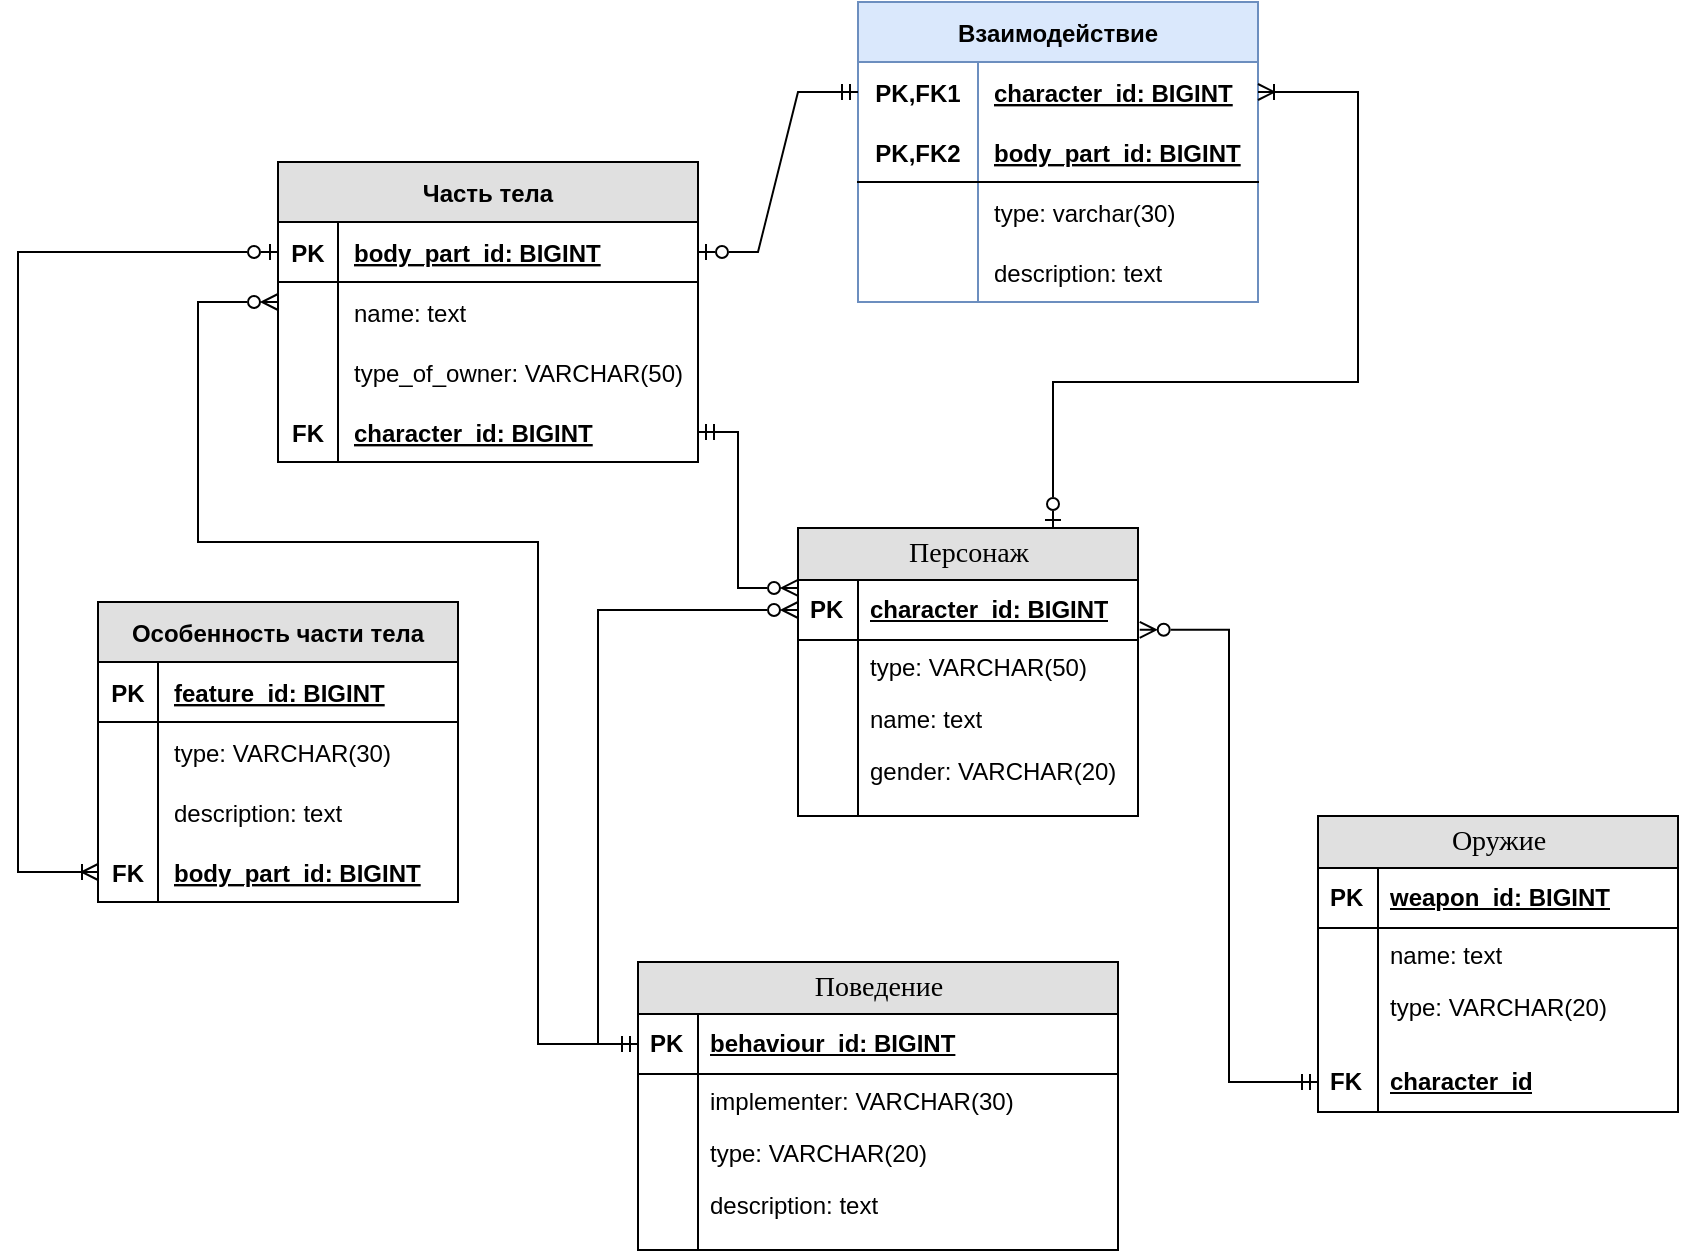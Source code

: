 <mxfile version="20.8.23" type="device"><diagram name="Page-1" id="e56a1550-8fbb-45ad-956c-1786394a9013"><mxGraphModel dx="1193" dy="651" grid="1" gridSize="10" guides="1" tooltips="1" connect="1" arrows="1" fold="1" page="1" pageScale="1" pageWidth="1100" pageHeight="850" background="none" math="0" shadow="0"><root><mxCell id="0"/><mxCell id="1" parent="0"/><mxCell id="2e49270ec7c68f3f-8" value="Персонаж" style="swimlane;html=1;fontStyle=0;childLayout=stackLayout;horizontal=1;startSize=26;fillColor=#e0e0e0;horizontalStack=0;resizeParent=1;resizeLast=0;collapsible=1;marginBottom=0;swimlaneFillColor=#ffffff;align=center;rounded=0;shadow=0;comic=0;labelBackgroundColor=none;strokeWidth=1;fontFamily=Verdana;fontSize=14;swimlaneLine=1;" parent="1" vertex="1"><mxGeometry x="420" y="293" width="170" height="144" as="geometry"/></mxCell><mxCell id="2e49270ec7c68f3f-9" value="character_id: BIGINT" style="shape=partialRectangle;top=0;left=0;right=0;bottom=1;html=1;align=left;verticalAlign=middle;fillColor=none;spacingLeft=34;spacingRight=4;whiteSpace=wrap;overflow=hidden;rotatable=0;points=[[0,0.5],[1,0.5]];portConstraint=eastwest;dropTarget=0;fontStyle=5;" parent="2e49270ec7c68f3f-8" vertex="1"><mxGeometry y="26" width="170" height="30" as="geometry"/></mxCell><mxCell id="2e49270ec7c68f3f-10" value="&lt;b&gt;PK&lt;/b&gt;" style="shape=partialRectangle;top=0;left=0;bottom=0;html=1;fillColor=none;align=left;verticalAlign=middle;spacingLeft=4;spacingRight=4;whiteSpace=wrap;overflow=hidden;rotatable=0;points=[];portConstraint=eastwest;part=1;" parent="2e49270ec7c68f3f-9" vertex="1" connectable="0"><mxGeometry width="30" height="30" as="geometry"/></mxCell><mxCell id="2e49270ec7c68f3f-11" value="type: VARCHAR(50)" style="shape=partialRectangle;top=0;left=0;right=0;bottom=0;html=1;align=left;verticalAlign=top;fillColor=none;spacingLeft=34;spacingRight=4;whiteSpace=wrap;overflow=hidden;rotatable=0;points=[[0,0.5],[1,0.5]];portConstraint=eastwest;dropTarget=0;" parent="2e49270ec7c68f3f-8" vertex="1"><mxGeometry y="56" width="170" height="26" as="geometry"/></mxCell><mxCell id="2e49270ec7c68f3f-12" value="" style="shape=partialRectangle;top=0;left=0;bottom=0;html=1;fillColor=none;align=left;verticalAlign=top;spacingLeft=4;spacingRight=4;whiteSpace=wrap;overflow=hidden;rotatable=0;points=[];portConstraint=eastwest;part=1;" parent="2e49270ec7c68f3f-11" vertex="1" connectable="0"><mxGeometry width="30" height="26" as="geometry"/></mxCell><mxCell id="2e49270ec7c68f3f-13" value="name: text" style="shape=partialRectangle;top=0;left=0;right=0;bottom=0;html=1;align=left;verticalAlign=top;fillColor=none;spacingLeft=34;spacingRight=4;whiteSpace=wrap;overflow=hidden;rotatable=0;points=[[0,0.5],[1,0.5]];portConstraint=eastwest;dropTarget=0;" parent="2e49270ec7c68f3f-8" vertex="1"><mxGeometry y="82" width="170" height="26" as="geometry"/></mxCell><mxCell id="2e49270ec7c68f3f-14" value="" style="shape=partialRectangle;top=0;left=0;bottom=0;html=1;fillColor=none;align=left;verticalAlign=top;spacingLeft=4;spacingRight=4;whiteSpace=wrap;overflow=hidden;rotatable=0;points=[];portConstraint=eastwest;part=1;" parent="2e49270ec7c68f3f-13" vertex="1" connectable="0"><mxGeometry width="30" height="26" as="geometry"/></mxCell><mxCell id="2e49270ec7c68f3f-15" value="gender: VARCHAR(20)" style="shape=partialRectangle;top=0;left=0;right=0;bottom=0;html=1;align=left;verticalAlign=top;fillColor=none;spacingLeft=34;spacingRight=4;whiteSpace=wrap;overflow=hidden;rotatable=0;points=[[0,0.5],[1,0.5]];portConstraint=eastwest;dropTarget=0;" parent="2e49270ec7c68f3f-8" vertex="1"><mxGeometry y="108" width="170" height="26" as="geometry"/></mxCell><mxCell id="2e49270ec7c68f3f-16" value="" style="shape=partialRectangle;top=0;left=0;bottom=0;html=1;fillColor=none;align=left;verticalAlign=top;spacingLeft=4;spacingRight=4;whiteSpace=wrap;overflow=hidden;rotatable=0;points=[];portConstraint=eastwest;part=1;" parent="2e49270ec7c68f3f-15" vertex="1" connectable="0"><mxGeometry width="30" height="26" as="geometry"/></mxCell><mxCell id="2e49270ec7c68f3f-17" value="" style="shape=partialRectangle;top=0;left=0;right=0;bottom=0;html=1;align=left;verticalAlign=top;fillColor=none;spacingLeft=34;spacingRight=4;whiteSpace=wrap;overflow=hidden;rotatable=0;points=[[0,0.5],[1,0.5]];portConstraint=eastwest;dropTarget=0;" parent="2e49270ec7c68f3f-8" vertex="1"><mxGeometry y="134" width="170" height="10" as="geometry"/></mxCell><mxCell id="2e49270ec7c68f3f-18" value="" style="shape=partialRectangle;top=0;left=0;bottom=0;html=1;fillColor=none;align=left;verticalAlign=top;spacingLeft=4;spacingRight=4;whiteSpace=wrap;overflow=hidden;rotatable=0;points=[];portConstraint=eastwest;part=1;" parent="2e49270ec7c68f3f-17" vertex="1" connectable="0"><mxGeometry width="30" height="10" as="geometry"/></mxCell><mxCell id="fc61749HT4VsShtPEvPj-30" value="Поведение" style="swimlane;html=1;fontStyle=0;childLayout=stackLayout;horizontal=1;startSize=26;fillColor=#E0E0E0;horizontalStack=0;resizeParent=1;resizeLast=0;collapsible=1;marginBottom=0;swimlaneFillColor=#ffffff;align=center;rounded=0;shadow=0;comic=0;labelBackgroundColor=none;strokeWidth=1;fontFamily=Verdana;fontSize=14;swimlaneLine=1;" parent="1" vertex="1"><mxGeometry x="340" y="510" width="240" height="144" as="geometry"/></mxCell><mxCell id="fc61749HT4VsShtPEvPj-31" value="behaviour_id: BIGINT" style="shape=partialRectangle;top=0;left=0;right=0;bottom=1;html=1;align=left;verticalAlign=middle;fillColor=none;spacingLeft=34;spacingRight=4;whiteSpace=wrap;overflow=hidden;rotatable=0;points=[[0,0.5],[1,0.5]];portConstraint=eastwest;dropTarget=0;fontStyle=5;" parent="fc61749HT4VsShtPEvPj-30" vertex="1"><mxGeometry y="26" width="240" height="30" as="geometry"/></mxCell><mxCell id="fc61749HT4VsShtPEvPj-32" value="PK" style="shape=partialRectangle;top=0;left=0;bottom=0;html=1;fillColor=none;align=left;verticalAlign=middle;spacingLeft=4;spacingRight=4;whiteSpace=wrap;overflow=hidden;rotatable=0;points=[];portConstraint=eastwest;part=1;fontStyle=1" parent="fc61749HT4VsShtPEvPj-31" vertex="1" connectable="0"><mxGeometry width="30" height="30" as="geometry"/></mxCell><mxCell id="fc61749HT4VsShtPEvPj-33" value="implementer: VARCHAR(30)" style="shape=partialRectangle;top=0;left=0;right=0;bottom=0;html=1;align=left;verticalAlign=top;fillColor=none;spacingLeft=34;spacingRight=4;whiteSpace=wrap;overflow=hidden;rotatable=0;points=[[0,0.5],[1,0.5]];portConstraint=eastwest;dropTarget=0;" parent="fc61749HT4VsShtPEvPj-30" vertex="1"><mxGeometry y="56" width="240" height="26" as="geometry"/></mxCell><mxCell id="fc61749HT4VsShtPEvPj-34" value="" style="shape=partialRectangle;top=0;left=0;bottom=0;html=1;fillColor=none;align=left;verticalAlign=top;spacingLeft=4;spacingRight=4;whiteSpace=wrap;overflow=hidden;rotatable=0;points=[];portConstraint=eastwest;part=1;" parent="fc61749HT4VsShtPEvPj-33" vertex="1" connectable="0"><mxGeometry width="30" height="26" as="geometry"/></mxCell><mxCell id="fc61749HT4VsShtPEvPj-35" value="type: VARCHAR(20)" style="shape=partialRectangle;top=0;left=0;right=0;bottom=0;html=1;align=left;verticalAlign=top;fillColor=none;spacingLeft=34;spacingRight=4;whiteSpace=wrap;overflow=hidden;rotatable=0;points=[[0,0.5],[1,0.5]];portConstraint=eastwest;dropTarget=0;" parent="fc61749HT4VsShtPEvPj-30" vertex="1"><mxGeometry y="82" width="240" height="26" as="geometry"/></mxCell><mxCell id="fc61749HT4VsShtPEvPj-36" value="" style="shape=partialRectangle;top=0;left=0;bottom=0;html=1;fillColor=none;align=left;verticalAlign=top;spacingLeft=4;spacingRight=4;whiteSpace=wrap;overflow=hidden;rotatable=0;points=[];portConstraint=eastwest;part=1;" parent="fc61749HT4VsShtPEvPj-35" vertex="1" connectable="0"><mxGeometry width="30" height="26" as="geometry"/></mxCell><mxCell id="fc61749HT4VsShtPEvPj-37" value="description: text" style="shape=partialRectangle;top=0;left=0;right=0;bottom=0;html=1;align=left;verticalAlign=top;fillColor=none;spacingLeft=34;spacingRight=4;whiteSpace=wrap;overflow=hidden;rotatable=0;points=[[0,0.5],[1,0.5]];portConstraint=eastwest;dropTarget=0;" parent="fc61749HT4VsShtPEvPj-30" vertex="1"><mxGeometry y="108" width="240" height="26" as="geometry"/></mxCell><mxCell id="fc61749HT4VsShtPEvPj-38" value="" style="shape=partialRectangle;top=0;left=0;bottom=0;html=1;fillColor=none;align=left;verticalAlign=top;spacingLeft=4;spacingRight=4;whiteSpace=wrap;overflow=hidden;rotatable=0;points=[];portConstraint=eastwest;part=1;" parent="fc61749HT4VsShtPEvPj-37" vertex="1" connectable="0"><mxGeometry width="30" height="26" as="geometry"/></mxCell><mxCell id="fc61749HT4VsShtPEvPj-39" value="" style="shape=partialRectangle;top=0;left=0;right=0;bottom=0;html=1;align=left;verticalAlign=top;fillColor=none;spacingLeft=34;spacingRight=4;whiteSpace=wrap;overflow=hidden;rotatable=0;points=[[0,0.5],[1,0.5]];portConstraint=eastwest;dropTarget=0;" parent="fc61749HT4VsShtPEvPj-30" vertex="1"><mxGeometry y="134" width="240" height="10" as="geometry"/></mxCell><mxCell id="fc61749HT4VsShtPEvPj-40" value="" style="shape=partialRectangle;top=0;left=0;bottom=0;html=1;fillColor=none;align=left;verticalAlign=top;spacingLeft=4;spacingRight=4;whiteSpace=wrap;overflow=hidden;rotatable=0;points=[];portConstraint=eastwest;part=1;" parent="fc61749HT4VsShtPEvPj-39" vertex="1" connectable="0"><mxGeometry width="30" height="10" as="geometry"/></mxCell><mxCell id="fc61749HT4VsShtPEvPj-63" value="" style="edgeStyle=orthogonalEdgeStyle;fontSize=12;html=1;endArrow=ERmandOne;endFill=0;rounded=0;startArrow=ERzeroToMany;startFill=0;entryX=0;entryY=0.5;entryDx=0;entryDy=0;exitX=0;exitY=0.5;exitDx=0;exitDy=0;" parent="1" source="2e49270ec7c68f3f-9" target="fc61749HT4VsShtPEvPj-31" edge="1"><mxGeometry width="100" height="100" relative="1" as="geometry"><mxPoint x="510" y="140" as="sourcePoint"/><mxPoint x="800" y="329" as="targetPoint"/><Array as="points"><mxPoint x="320" y="334"/><mxPoint x="320" y="551"/></Array></mxGeometry></mxCell><mxCell id="fc61749HT4VsShtPEvPj-66" value="" style="fontSize=12;html=1;endArrow=ERmandOne;startArrow=ERzeroToMany;rounded=0;startFill=0;endFill=0;entryX=0;entryY=0.5;entryDx=0;entryDy=0;exitX=1.005;exitY=0.83;exitDx=0;exitDy=0;edgeStyle=elbowEdgeStyle;exitPerimeter=0;" parent="1" source="2e49270ec7c68f3f-9" target="fc61749HT4VsShtPEvPj-109" edge="1"><mxGeometry width="100" height="100" relative="1" as="geometry"><mxPoint x="310" y="280" as="sourcePoint"/><mxPoint x="660" y="485" as="targetPoint"/></mxGeometry></mxCell><mxCell id="fc61749HT4VsShtPEvPj-98" value="Оружие" style="swimlane;html=1;fontStyle=0;childLayout=stackLayout;horizontal=1;startSize=26;fillColor=#e0e0e0;horizontalStack=0;resizeParent=1;resizeLast=0;collapsible=1;marginBottom=0;swimlaneFillColor=#ffffff;align=center;rounded=0;shadow=0;comic=0;labelBackgroundColor=none;strokeWidth=1;fontFamily=Verdana;fontSize=14;swimlaneLine=1;" parent="1" vertex="1"><mxGeometry x="680" y="437" width="180" height="148" as="geometry"/></mxCell><mxCell id="fc61749HT4VsShtPEvPj-99" value="weapon_id: BIGINT" style="shape=partialRectangle;top=0;left=0;right=0;bottom=1;html=1;align=left;verticalAlign=middle;fillColor=none;spacingLeft=34;spacingRight=4;whiteSpace=wrap;overflow=hidden;rotatable=0;points=[[0,0.5],[1,0.5]];portConstraint=eastwest;dropTarget=0;fontStyle=5;" parent="fc61749HT4VsShtPEvPj-98" vertex="1"><mxGeometry y="26" width="180" height="30" as="geometry"/></mxCell><mxCell id="fc61749HT4VsShtPEvPj-100" value="PK" style="shape=partialRectangle;top=0;left=0;bottom=0;html=1;fillColor=none;align=left;verticalAlign=middle;spacingLeft=4;spacingRight=4;whiteSpace=wrap;overflow=hidden;rotatable=0;points=[];portConstraint=eastwest;part=1;fontStyle=1" parent="fc61749HT4VsShtPEvPj-99" vertex="1" connectable="0"><mxGeometry width="30" height="30" as="geometry"/></mxCell><mxCell id="fc61749HT4VsShtPEvPj-101" value="name: text" style="shape=partialRectangle;top=0;left=0;right=0;bottom=0;html=1;align=left;verticalAlign=top;fillColor=none;spacingLeft=34;spacingRight=4;whiteSpace=wrap;overflow=hidden;rotatable=0;points=[[0,0.5],[1,0.5]];portConstraint=eastwest;dropTarget=0;" parent="fc61749HT4VsShtPEvPj-98" vertex="1"><mxGeometry y="56" width="180" height="26" as="geometry"/></mxCell><mxCell id="fc61749HT4VsShtPEvPj-102" value="" style="shape=partialRectangle;top=0;left=0;bottom=0;html=1;fillColor=none;align=left;verticalAlign=top;spacingLeft=4;spacingRight=4;whiteSpace=wrap;overflow=hidden;rotatable=0;points=[];portConstraint=eastwest;part=1;" parent="fc61749HT4VsShtPEvPj-101" vertex="1" connectable="0"><mxGeometry width="30" height="26" as="geometry"/></mxCell><mxCell id="fc61749HT4VsShtPEvPj-103" value="type: VARCHAR(20)" style="shape=partialRectangle;top=0;left=0;right=0;bottom=0;html=1;align=left;verticalAlign=top;fillColor=none;spacingLeft=34;spacingRight=4;whiteSpace=wrap;overflow=hidden;rotatable=0;points=[[0,0.5],[1,0.5]];portConstraint=eastwest;dropTarget=0;" parent="fc61749HT4VsShtPEvPj-98" vertex="1"><mxGeometry y="82" width="180" height="26" as="geometry"/></mxCell><mxCell id="fc61749HT4VsShtPEvPj-104" value="" style="shape=partialRectangle;top=0;left=0;bottom=0;html=1;fillColor=none;align=left;verticalAlign=top;spacingLeft=4;spacingRight=4;whiteSpace=wrap;overflow=hidden;rotatable=0;points=[];portConstraint=eastwest;part=1;" parent="fc61749HT4VsShtPEvPj-103" vertex="1" connectable="0"><mxGeometry width="30" height="26" as="geometry"/></mxCell><mxCell id="fc61749HT4VsShtPEvPj-107" value="" style="shape=partialRectangle;top=0;left=0;right=0;bottom=0;html=1;align=left;verticalAlign=top;fillColor=none;spacingLeft=34;spacingRight=4;whiteSpace=wrap;overflow=hidden;rotatable=0;points=[[0,0.5],[1,0.5]];portConstraint=eastwest;dropTarget=0;" parent="fc61749HT4VsShtPEvPj-98" vertex="1"><mxGeometry y="108" width="180" height="10" as="geometry"/></mxCell><mxCell id="fc61749HT4VsShtPEvPj-108" value="" style="shape=partialRectangle;top=0;left=0;bottom=0;html=1;fillColor=none;align=left;verticalAlign=top;spacingLeft=4;spacingRight=4;whiteSpace=wrap;overflow=hidden;rotatable=0;points=[];portConstraint=eastwest;part=1;" parent="fc61749HT4VsShtPEvPj-107" vertex="1" connectable="0"><mxGeometry width="30" height="10" as="geometry"/></mxCell><mxCell id="fc61749HT4VsShtPEvPj-109" value="character_id" style="shape=partialRectangle;top=0;left=0;right=0;bottom=1;html=1;align=left;verticalAlign=middle;fillColor=none;spacingLeft=34;spacingRight=4;whiteSpace=wrap;overflow=hidden;rotatable=0;points=[[0,0.5],[1,0.5]];portConstraint=eastwest;dropTarget=0;fontStyle=5;" parent="fc61749HT4VsShtPEvPj-98" vertex="1"><mxGeometry y="118" width="180" height="30" as="geometry"/></mxCell><mxCell id="fc61749HT4VsShtPEvPj-110" value="FK" style="shape=partialRectangle;top=0;left=0;bottom=0;html=1;fillColor=none;align=left;verticalAlign=middle;spacingLeft=4;spacingRight=4;whiteSpace=wrap;overflow=hidden;rotatable=0;points=[];portConstraint=eastwest;part=1;fontStyle=1" parent="fc61749HT4VsShtPEvPj-109" vertex="1" connectable="0"><mxGeometry width="30" height="30" as="geometry"/></mxCell><mxCell id="fc61749HT4VsShtPEvPj-112" value="Часть тела" style="shape=table;startSize=30;container=1;collapsible=1;childLayout=tableLayout;fixedRows=1;rowLines=0;fontStyle=1;align=center;resizeLast=1;fillColor=#E0E0E0;" parent="1" vertex="1"><mxGeometry x="160" y="110" width="210" height="150" as="geometry"/></mxCell><mxCell id="fc61749HT4VsShtPEvPj-113" value="" style="shape=tableRow;horizontal=0;startSize=0;swimlaneHead=0;swimlaneBody=0;fillColor=none;collapsible=0;dropTarget=0;points=[[0,0.5],[1,0.5]];portConstraint=eastwest;top=0;left=0;right=0;bottom=1;" parent="fc61749HT4VsShtPEvPj-112" vertex="1"><mxGeometry y="30" width="210" height="30" as="geometry"/></mxCell><mxCell id="fc61749HT4VsShtPEvPj-114" value="PK" style="shape=partialRectangle;connectable=0;fillColor=none;top=0;left=0;bottom=0;right=0;fontStyle=1;overflow=hidden;" parent="fc61749HT4VsShtPEvPj-113" vertex="1"><mxGeometry width="30" height="30" as="geometry"><mxRectangle width="30" height="30" as="alternateBounds"/></mxGeometry></mxCell><mxCell id="fc61749HT4VsShtPEvPj-115" value="body_part_id: BIGINT" style="shape=partialRectangle;connectable=0;fillColor=none;top=0;left=0;bottom=0;right=0;align=left;spacingLeft=6;fontStyle=5;overflow=hidden;" parent="fc61749HT4VsShtPEvPj-113" vertex="1"><mxGeometry x="30" width="180" height="30" as="geometry"><mxRectangle width="180" height="30" as="alternateBounds"/></mxGeometry></mxCell><mxCell id="fc61749HT4VsShtPEvPj-116" value="" style="shape=tableRow;horizontal=0;startSize=0;swimlaneHead=0;swimlaneBody=0;fillColor=none;collapsible=0;dropTarget=0;points=[[0,0.5],[1,0.5]];portConstraint=eastwest;top=0;left=0;right=0;bottom=0;" parent="fc61749HT4VsShtPEvPj-112" vertex="1"><mxGeometry y="60" width="210" height="30" as="geometry"/></mxCell><mxCell id="fc61749HT4VsShtPEvPj-117" value="" style="shape=partialRectangle;connectable=0;fillColor=none;top=0;left=0;bottom=0;right=0;editable=1;overflow=hidden;" parent="fc61749HT4VsShtPEvPj-116" vertex="1"><mxGeometry width="30" height="30" as="geometry"><mxRectangle width="30" height="30" as="alternateBounds"/></mxGeometry></mxCell><mxCell id="fc61749HT4VsShtPEvPj-118" value="name: text" style="shape=partialRectangle;connectable=0;fillColor=none;top=0;left=0;bottom=0;right=0;align=left;spacingLeft=6;overflow=hidden;" parent="fc61749HT4VsShtPEvPj-116" vertex="1"><mxGeometry x="30" width="180" height="30" as="geometry"><mxRectangle width="180" height="30" as="alternateBounds"/></mxGeometry></mxCell><mxCell id="fc61749HT4VsShtPEvPj-119" value="" style="shape=tableRow;horizontal=0;startSize=0;swimlaneHead=0;swimlaneBody=0;fillColor=none;collapsible=0;dropTarget=0;points=[[0,0.5],[1,0.5]];portConstraint=eastwest;top=0;left=0;right=0;bottom=0;" parent="fc61749HT4VsShtPEvPj-112" vertex="1"><mxGeometry y="90" width="210" height="30" as="geometry"/></mxCell><mxCell id="fc61749HT4VsShtPEvPj-120" value="" style="shape=partialRectangle;connectable=0;fillColor=none;top=0;left=0;bottom=0;right=0;editable=1;overflow=hidden;" parent="fc61749HT4VsShtPEvPj-119" vertex="1"><mxGeometry width="30" height="30" as="geometry"><mxRectangle width="30" height="30" as="alternateBounds"/></mxGeometry></mxCell><mxCell id="fc61749HT4VsShtPEvPj-121" value="type_of_owner: VARCHAR(50)" style="shape=partialRectangle;connectable=0;fillColor=none;top=0;left=0;bottom=0;right=0;align=left;spacingLeft=6;overflow=hidden;" parent="fc61749HT4VsShtPEvPj-119" vertex="1"><mxGeometry x="30" width="180" height="30" as="geometry"><mxRectangle width="180" height="30" as="alternateBounds"/></mxGeometry></mxCell><mxCell id="fc61749HT4VsShtPEvPj-122" value="" style="shape=tableRow;horizontal=0;startSize=0;swimlaneHead=0;swimlaneBody=0;fillColor=none;collapsible=0;dropTarget=0;points=[[0,0.5],[1,0.5]];portConstraint=eastwest;top=0;left=0;right=0;bottom=0;" parent="fc61749HT4VsShtPEvPj-112" vertex="1"><mxGeometry y="120" width="210" height="30" as="geometry"/></mxCell><mxCell id="fc61749HT4VsShtPEvPj-123" value="FK" style="shape=partialRectangle;connectable=0;fillColor=none;top=0;left=0;bottom=0;right=0;editable=1;overflow=hidden;fontStyle=1" parent="fc61749HT4VsShtPEvPj-122" vertex="1"><mxGeometry width="30" height="30" as="geometry"><mxRectangle width="30" height="30" as="alternateBounds"/></mxGeometry></mxCell><mxCell id="fc61749HT4VsShtPEvPj-124" value="character_id: BIGINT" style="shape=partialRectangle;connectable=0;fillColor=none;top=0;left=0;bottom=0;right=0;align=left;spacingLeft=6;overflow=hidden;fontStyle=5" parent="fc61749HT4VsShtPEvPj-122" vertex="1"><mxGeometry x="30" width="180" height="30" as="geometry"><mxRectangle width="180" height="30" as="alternateBounds"/></mxGeometry></mxCell><mxCell id="fc61749HT4VsShtPEvPj-126" value="" style="edgeStyle=elbowEdgeStyle;fontSize=12;html=1;endArrow=ERzeroToMany;endFill=0;rounded=0;entryX=0;entryY=0.133;entryDx=0;entryDy=0;entryPerimeter=0;exitX=1;exitY=0.5;exitDx=0;exitDy=0;startArrow=ERmandOne;startFill=0;" parent="1" source="fc61749HT4VsShtPEvPj-122" target="2e49270ec7c68f3f-9" edge="1"><mxGeometry width="100" height="100" relative="1" as="geometry"><mxPoint x="290" y="290" as="sourcePoint"/><mxPoint x="390" y="190" as="targetPoint"/><Array as="points"><mxPoint x="390" y="290"/></Array></mxGeometry></mxCell><mxCell id="fc61749HT4VsShtPEvPj-127" value="Особенность части тела" style="shape=table;startSize=30;container=1;collapsible=1;childLayout=tableLayout;fixedRows=1;rowLines=0;fontStyle=1;align=center;resizeLast=1;fillColor=#E0E0E0;" parent="1" vertex="1"><mxGeometry x="70" y="330" width="180" height="150" as="geometry"/></mxCell><mxCell id="fc61749HT4VsShtPEvPj-128" value="" style="shape=tableRow;horizontal=0;startSize=0;swimlaneHead=0;swimlaneBody=0;fillColor=none;collapsible=0;dropTarget=0;points=[[0,0.5],[1,0.5]];portConstraint=eastwest;top=0;left=0;right=0;bottom=1;" parent="fc61749HT4VsShtPEvPj-127" vertex="1"><mxGeometry y="30" width="180" height="30" as="geometry"/></mxCell><mxCell id="fc61749HT4VsShtPEvPj-129" value="PK" style="shape=partialRectangle;connectable=0;fillColor=none;top=0;left=0;bottom=0;right=0;fontStyle=1;overflow=hidden;" parent="fc61749HT4VsShtPEvPj-128" vertex="1"><mxGeometry width="30" height="30" as="geometry"><mxRectangle width="30" height="30" as="alternateBounds"/></mxGeometry></mxCell><mxCell id="fc61749HT4VsShtPEvPj-130" value="feature_id: BIGINT" style="shape=partialRectangle;connectable=0;fillColor=none;top=0;left=0;bottom=0;right=0;align=left;spacingLeft=6;fontStyle=5;overflow=hidden;" parent="fc61749HT4VsShtPEvPj-128" vertex="1"><mxGeometry x="30" width="150" height="30" as="geometry"><mxRectangle width="150" height="30" as="alternateBounds"/></mxGeometry></mxCell><mxCell id="fc61749HT4VsShtPEvPj-131" value="" style="shape=tableRow;horizontal=0;startSize=0;swimlaneHead=0;swimlaneBody=0;fillColor=none;collapsible=0;dropTarget=0;points=[[0,0.5],[1,0.5]];portConstraint=eastwest;top=0;left=0;right=0;bottom=0;" parent="fc61749HT4VsShtPEvPj-127" vertex="1"><mxGeometry y="60" width="180" height="30" as="geometry"/></mxCell><mxCell id="fc61749HT4VsShtPEvPj-132" value="" style="shape=partialRectangle;connectable=0;fillColor=none;top=0;left=0;bottom=0;right=0;editable=1;overflow=hidden;" parent="fc61749HT4VsShtPEvPj-131" vertex="1"><mxGeometry width="30" height="30" as="geometry"><mxRectangle width="30" height="30" as="alternateBounds"/></mxGeometry></mxCell><mxCell id="fc61749HT4VsShtPEvPj-133" value="type: VARCHAR(30)" style="shape=partialRectangle;connectable=0;fillColor=none;top=0;left=0;bottom=0;right=0;align=left;spacingLeft=6;overflow=hidden;" parent="fc61749HT4VsShtPEvPj-131" vertex="1"><mxGeometry x="30" width="150" height="30" as="geometry"><mxRectangle width="150" height="30" as="alternateBounds"/></mxGeometry></mxCell><mxCell id="fc61749HT4VsShtPEvPj-134" value="" style="shape=tableRow;horizontal=0;startSize=0;swimlaneHead=0;swimlaneBody=0;fillColor=none;collapsible=0;dropTarget=0;points=[[0,0.5],[1,0.5]];portConstraint=eastwest;top=0;left=0;right=0;bottom=0;" parent="fc61749HT4VsShtPEvPj-127" vertex="1"><mxGeometry y="90" width="180" height="30" as="geometry"/></mxCell><mxCell id="fc61749HT4VsShtPEvPj-135" value="" style="shape=partialRectangle;connectable=0;fillColor=none;top=0;left=0;bottom=0;right=0;editable=1;overflow=hidden;" parent="fc61749HT4VsShtPEvPj-134" vertex="1"><mxGeometry width="30" height="30" as="geometry"><mxRectangle width="30" height="30" as="alternateBounds"/></mxGeometry></mxCell><mxCell id="fc61749HT4VsShtPEvPj-136" value="description: text" style="shape=partialRectangle;connectable=0;fillColor=none;top=0;left=0;bottom=0;right=0;align=left;spacingLeft=6;overflow=hidden;" parent="fc61749HT4VsShtPEvPj-134" vertex="1"><mxGeometry x="30" width="150" height="30" as="geometry"><mxRectangle width="150" height="30" as="alternateBounds"/></mxGeometry></mxCell><mxCell id="LbTxsA_HKEbS-0ZqbMX7-58" value="" style="shape=tableRow;horizontal=0;startSize=0;swimlaneHead=0;swimlaneBody=0;fillColor=none;collapsible=0;dropTarget=0;points=[[0,0.5],[1,0.5]];portConstraint=eastwest;top=0;left=0;right=0;bottom=0;" parent="fc61749HT4VsShtPEvPj-127" vertex="1"><mxGeometry y="120" width="180" height="30" as="geometry"/></mxCell><mxCell id="LbTxsA_HKEbS-0ZqbMX7-59" value="FK" style="shape=partialRectangle;connectable=0;fillColor=none;top=0;left=0;bottom=0;right=0;editable=1;overflow=hidden;fontStyle=1" parent="LbTxsA_HKEbS-0ZqbMX7-58" vertex="1"><mxGeometry width="30" height="30" as="geometry"><mxRectangle width="30" height="30" as="alternateBounds"/></mxGeometry></mxCell><mxCell id="LbTxsA_HKEbS-0ZqbMX7-60" value="body_part_id: BIGINT" style="shape=partialRectangle;connectable=0;fillColor=none;top=0;left=0;bottom=0;right=0;align=left;spacingLeft=6;overflow=hidden;fontStyle=5" parent="LbTxsA_HKEbS-0ZqbMX7-58" vertex="1"><mxGeometry x="30" width="150" height="30" as="geometry"><mxRectangle width="150" height="30" as="alternateBounds"/></mxGeometry></mxCell><mxCell id="fc61749HT4VsShtPEvPj-141" value="" style="fontSize=12;html=1;endArrow=ERzeroToOne;startArrow=ERoneToMany;rounded=0;startFill=0;endFill=0;exitX=0;exitY=0.5;exitDx=0;exitDy=0;entryX=0;entryY=0.5;entryDx=0;entryDy=0;edgeStyle=orthogonalEdgeStyle;elbow=vertical;" parent="1" source="LbTxsA_HKEbS-0ZqbMX7-58" target="fc61749HT4VsShtPEvPj-113" edge="1"><mxGeometry width="100" height="100" relative="1" as="geometry"><mxPoint x="380" y="420" as="sourcePoint"/><mxPoint x="480" y="320" as="targetPoint"/><Array as="points"><mxPoint x="30" y="465"/><mxPoint x="30" y="155"/></Array></mxGeometry></mxCell><mxCell id="LbTxsA_HKEbS-0ZqbMX7-1" value="Взаимодействие" style="shape=table;startSize=30;container=1;collapsible=1;childLayout=tableLayout;fixedRows=1;rowLines=0;fontStyle=1;align=center;resizeLast=1;fillColor=#dae8fc;strokeColor=#6c8ebf;" parent="1" vertex="1"><mxGeometry x="450" y="30" width="200" height="150" as="geometry"/></mxCell><mxCell id="LbTxsA_HKEbS-0ZqbMX7-2" value="" style="shape=tableRow;horizontal=0;startSize=0;swimlaneHead=0;swimlaneBody=0;fillColor=none;collapsible=0;dropTarget=0;points=[[0,0.5],[1,0.5]];portConstraint=eastwest;top=0;left=0;right=0;bottom=0;" parent="LbTxsA_HKEbS-0ZqbMX7-1" vertex="1"><mxGeometry y="30" width="200" height="30" as="geometry"/></mxCell><mxCell id="LbTxsA_HKEbS-0ZqbMX7-3" value="PK,FK1" style="shape=partialRectangle;connectable=0;fillColor=none;top=0;left=0;bottom=0;right=0;fontStyle=1;overflow=hidden;" parent="LbTxsA_HKEbS-0ZqbMX7-2" vertex="1"><mxGeometry width="60" height="30" as="geometry"><mxRectangle width="60" height="30" as="alternateBounds"/></mxGeometry></mxCell><mxCell id="LbTxsA_HKEbS-0ZqbMX7-4" value="character_id: BIGINT" style="shape=partialRectangle;connectable=0;fillColor=none;top=0;left=0;bottom=0;right=0;align=left;spacingLeft=6;fontStyle=5;overflow=hidden;" parent="LbTxsA_HKEbS-0ZqbMX7-2" vertex="1"><mxGeometry x="60" width="140" height="30" as="geometry"><mxRectangle width="140" height="30" as="alternateBounds"/></mxGeometry></mxCell><mxCell id="LbTxsA_HKEbS-0ZqbMX7-5" value="" style="shape=tableRow;horizontal=0;startSize=0;swimlaneHead=0;swimlaneBody=0;fillColor=none;collapsible=0;dropTarget=0;points=[[0,0.5],[1,0.5]];portConstraint=eastwest;top=0;left=0;right=0;bottom=1;" parent="LbTxsA_HKEbS-0ZqbMX7-1" vertex="1"><mxGeometry y="60" width="200" height="30" as="geometry"/></mxCell><mxCell id="LbTxsA_HKEbS-0ZqbMX7-6" value="PK,FK2" style="shape=partialRectangle;connectable=0;fillColor=none;top=0;left=0;bottom=0;right=0;fontStyle=1;overflow=hidden;" parent="LbTxsA_HKEbS-0ZqbMX7-5" vertex="1"><mxGeometry width="60" height="30" as="geometry"><mxRectangle width="60" height="30" as="alternateBounds"/></mxGeometry></mxCell><mxCell id="LbTxsA_HKEbS-0ZqbMX7-7" value="body_part_id: BIGINT" style="shape=partialRectangle;connectable=0;fillColor=none;top=0;left=0;bottom=0;right=0;align=left;spacingLeft=6;fontStyle=5;overflow=hidden;" parent="LbTxsA_HKEbS-0ZqbMX7-5" vertex="1"><mxGeometry x="60" width="140" height="30" as="geometry"><mxRectangle width="140" height="30" as="alternateBounds"/></mxGeometry></mxCell><mxCell id="LbTxsA_HKEbS-0ZqbMX7-8" value="" style="shape=tableRow;horizontal=0;startSize=0;swimlaneHead=0;swimlaneBody=0;fillColor=none;collapsible=0;dropTarget=0;points=[[0,0.5],[1,0.5]];portConstraint=eastwest;top=0;left=0;right=0;bottom=0;" parent="LbTxsA_HKEbS-0ZqbMX7-1" vertex="1"><mxGeometry y="90" width="200" height="30" as="geometry"/></mxCell><mxCell id="LbTxsA_HKEbS-0ZqbMX7-9" value="" style="shape=partialRectangle;connectable=0;fillColor=none;top=0;left=0;bottom=0;right=0;editable=1;overflow=hidden;" parent="LbTxsA_HKEbS-0ZqbMX7-8" vertex="1"><mxGeometry width="60" height="30" as="geometry"><mxRectangle width="60" height="30" as="alternateBounds"/></mxGeometry></mxCell><mxCell id="LbTxsA_HKEbS-0ZqbMX7-10" value="type: varchar(30)" style="shape=partialRectangle;connectable=0;fillColor=none;top=0;left=0;bottom=0;right=0;align=left;spacingLeft=6;overflow=hidden;" parent="LbTxsA_HKEbS-0ZqbMX7-8" vertex="1"><mxGeometry x="60" width="140" height="30" as="geometry"><mxRectangle width="140" height="30" as="alternateBounds"/></mxGeometry></mxCell><mxCell id="LbTxsA_HKEbS-0ZqbMX7-11" value="" style="shape=tableRow;horizontal=0;startSize=0;swimlaneHead=0;swimlaneBody=0;fillColor=none;collapsible=0;dropTarget=0;points=[[0,0.5],[1,0.5]];portConstraint=eastwest;top=0;left=0;right=0;bottom=0;" parent="LbTxsA_HKEbS-0ZqbMX7-1" vertex="1"><mxGeometry y="120" width="200" height="30" as="geometry"/></mxCell><mxCell id="LbTxsA_HKEbS-0ZqbMX7-12" value="" style="shape=partialRectangle;connectable=0;fillColor=none;top=0;left=0;bottom=0;right=0;editable=1;overflow=hidden;" parent="LbTxsA_HKEbS-0ZqbMX7-11" vertex="1"><mxGeometry width="60" height="30" as="geometry"><mxRectangle width="60" height="30" as="alternateBounds"/></mxGeometry></mxCell><mxCell id="LbTxsA_HKEbS-0ZqbMX7-13" value="description: text" style="shape=partialRectangle;connectable=0;fillColor=none;top=0;left=0;bottom=0;right=0;align=left;spacingLeft=6;overflow=hidden;" parent="LbTxsA_HKEbS-0ZqbMX7-11" vertex="1"><mxGeometry x="60" width="140" height="30" as="geometry"><mxRectangle width="140" height="30" as="alternateBounds"/></mxGeometry></mxCell><mxCell id="vtK1qDHbFrHTl9tsmf4P-1" value="" style="edgeStyle=entityRelationEdgeStyle;fontSize=12;html=1;endArrow=ERmandOne;startArrow=ERzeroToOne;rounded=0;exitX=1;exitY=0.5;exitDx=0;exitDy=0;entryX=0;entryY=0.5;entryDx=0;entryDy=0;startFill=0;endFill=0;" edge="1" parent="1" source="fc61749HT4VsShtPEvPj-113" target="LbTxsA_HKEbS-0ZqbMX7-2"><mxGeometry width="100" height="100" relative="1" as="geometry"><mxPoint x="500" y="300" as="sourcePoint"/><mxPoint x="600" y="200" as="targetPoint"/></mxGeometry></mxCell><mxCell id="vtK1qDHbFrHTl9tsmf4P-2" value="" style="edgeStyle=orthogonalEdgeStyle;fontSize=12;html=1;endArrow=ERoneToMany;startArrow=ERzeroToOne;rounded=0;entryX=1;entryY=0.5;entryDx=0;entryDy=0;exitX=0.75;exitY=0;exitDx=0;exitDy=0;endFill=0;startFill=0;" edge="1" parent="1" source="2e49270ec7c68f3f-8" target="LbTxsA_HKEbS-0ZqbMX7-2"><mxGeometry width="100" height="100" relative="1" as="geometry"><mxPoint x="500" y="300" as="sourcePoint"/><mxPoint x="600" y="200" as="targetPoint"/><Array as="points"><mxPoint x="548" y="220"/><mxPoint x="700" y="220"/><mxPoint x="700" y="75"/></Array></mxGeometry></mxCell><mxCell id="vtK1qDHbFrHTl9tsmf4P-31" value="" style="fontSize=12;html=1;endArrow=ERmandOne;startArrow=ERzeroToMany;rounded=0;endFill=0;startFill=0;edgeStyle=orthogonalEdgeStyle;" edge="1" parent="1"><mxGeometry width="100" height="100" relative="1" as="geometry"><mxPoint x="160" y="180" as="sourcePoint"/><mxPoint x="340" y="551" as="targetPoint"/><Array as="points"><mxPoint x="160" y="180"/><mxPoint x="120" y="180"/><mxPoint x="120" y="300"/><mxPoint x="290" y="300"/><mxPoint x="290" y="551"/></Array></mxGeometry></mxCell></root></mxGraphModel></diagram></mxfile>